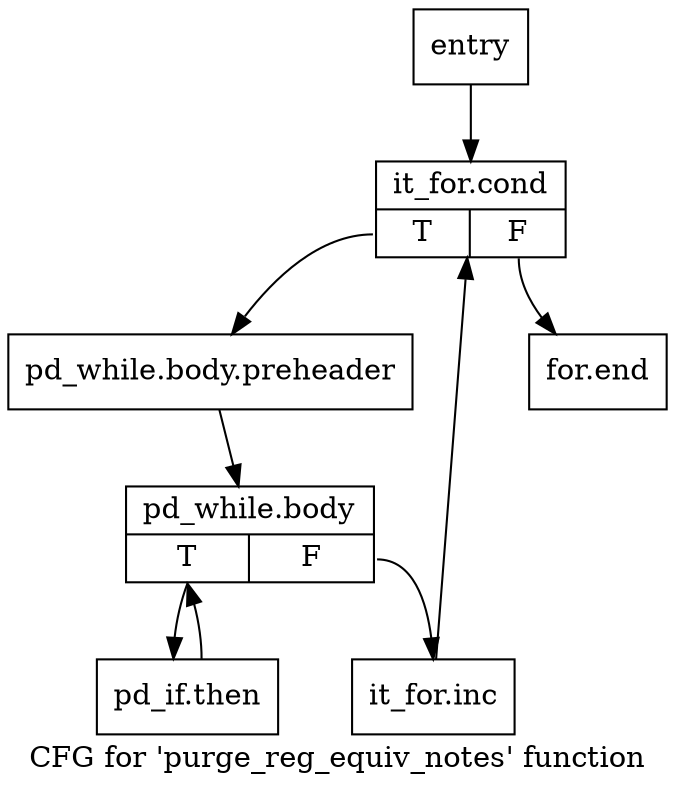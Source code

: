 digraph "CFG for 'purge_reg_equiv_notes' function" {
	label="CFG for 'purge_reg_equiv_notes' function";

	Node0x9009850 [shape=record,label="{entry}"];
	Node0x9009850 -> Node0x900bb30;
	Node0x900bb30 [shape=record,label="{it_for.cond|{<s0>T|<s1>F}}"];
	Node0x900bb30:s0 -> Node0x900bb80;
	Node0x900bb30:s1 -> Node0x900bcc0;
	Node0x900bb80 [shape=record,label="{pd_while.body.preheader}"];
	Node0x900bb80 -> Node0x900bbd0;
	Node0x900bbd0 [shape=record,label="{pd_while.body|{<s0>T|<s1>F}}"];
	Node0x900bbd0:s0 -> Node0x900bc20;
	Node0x900bbd0:s1 -> Node0x900bc70;
	Node0x900bc20 [shape=record,label="{pd_if.then}"];
	Node0x900bc20 -> Node0x900bbd0;
	Node0x900bc70 [shape=record,label="{it_for.inc}"];
	Node0x900bc70 -> Node0x900bb30;
	Node0x900bcc0 [shape=record,label="{for.end}"];
}
